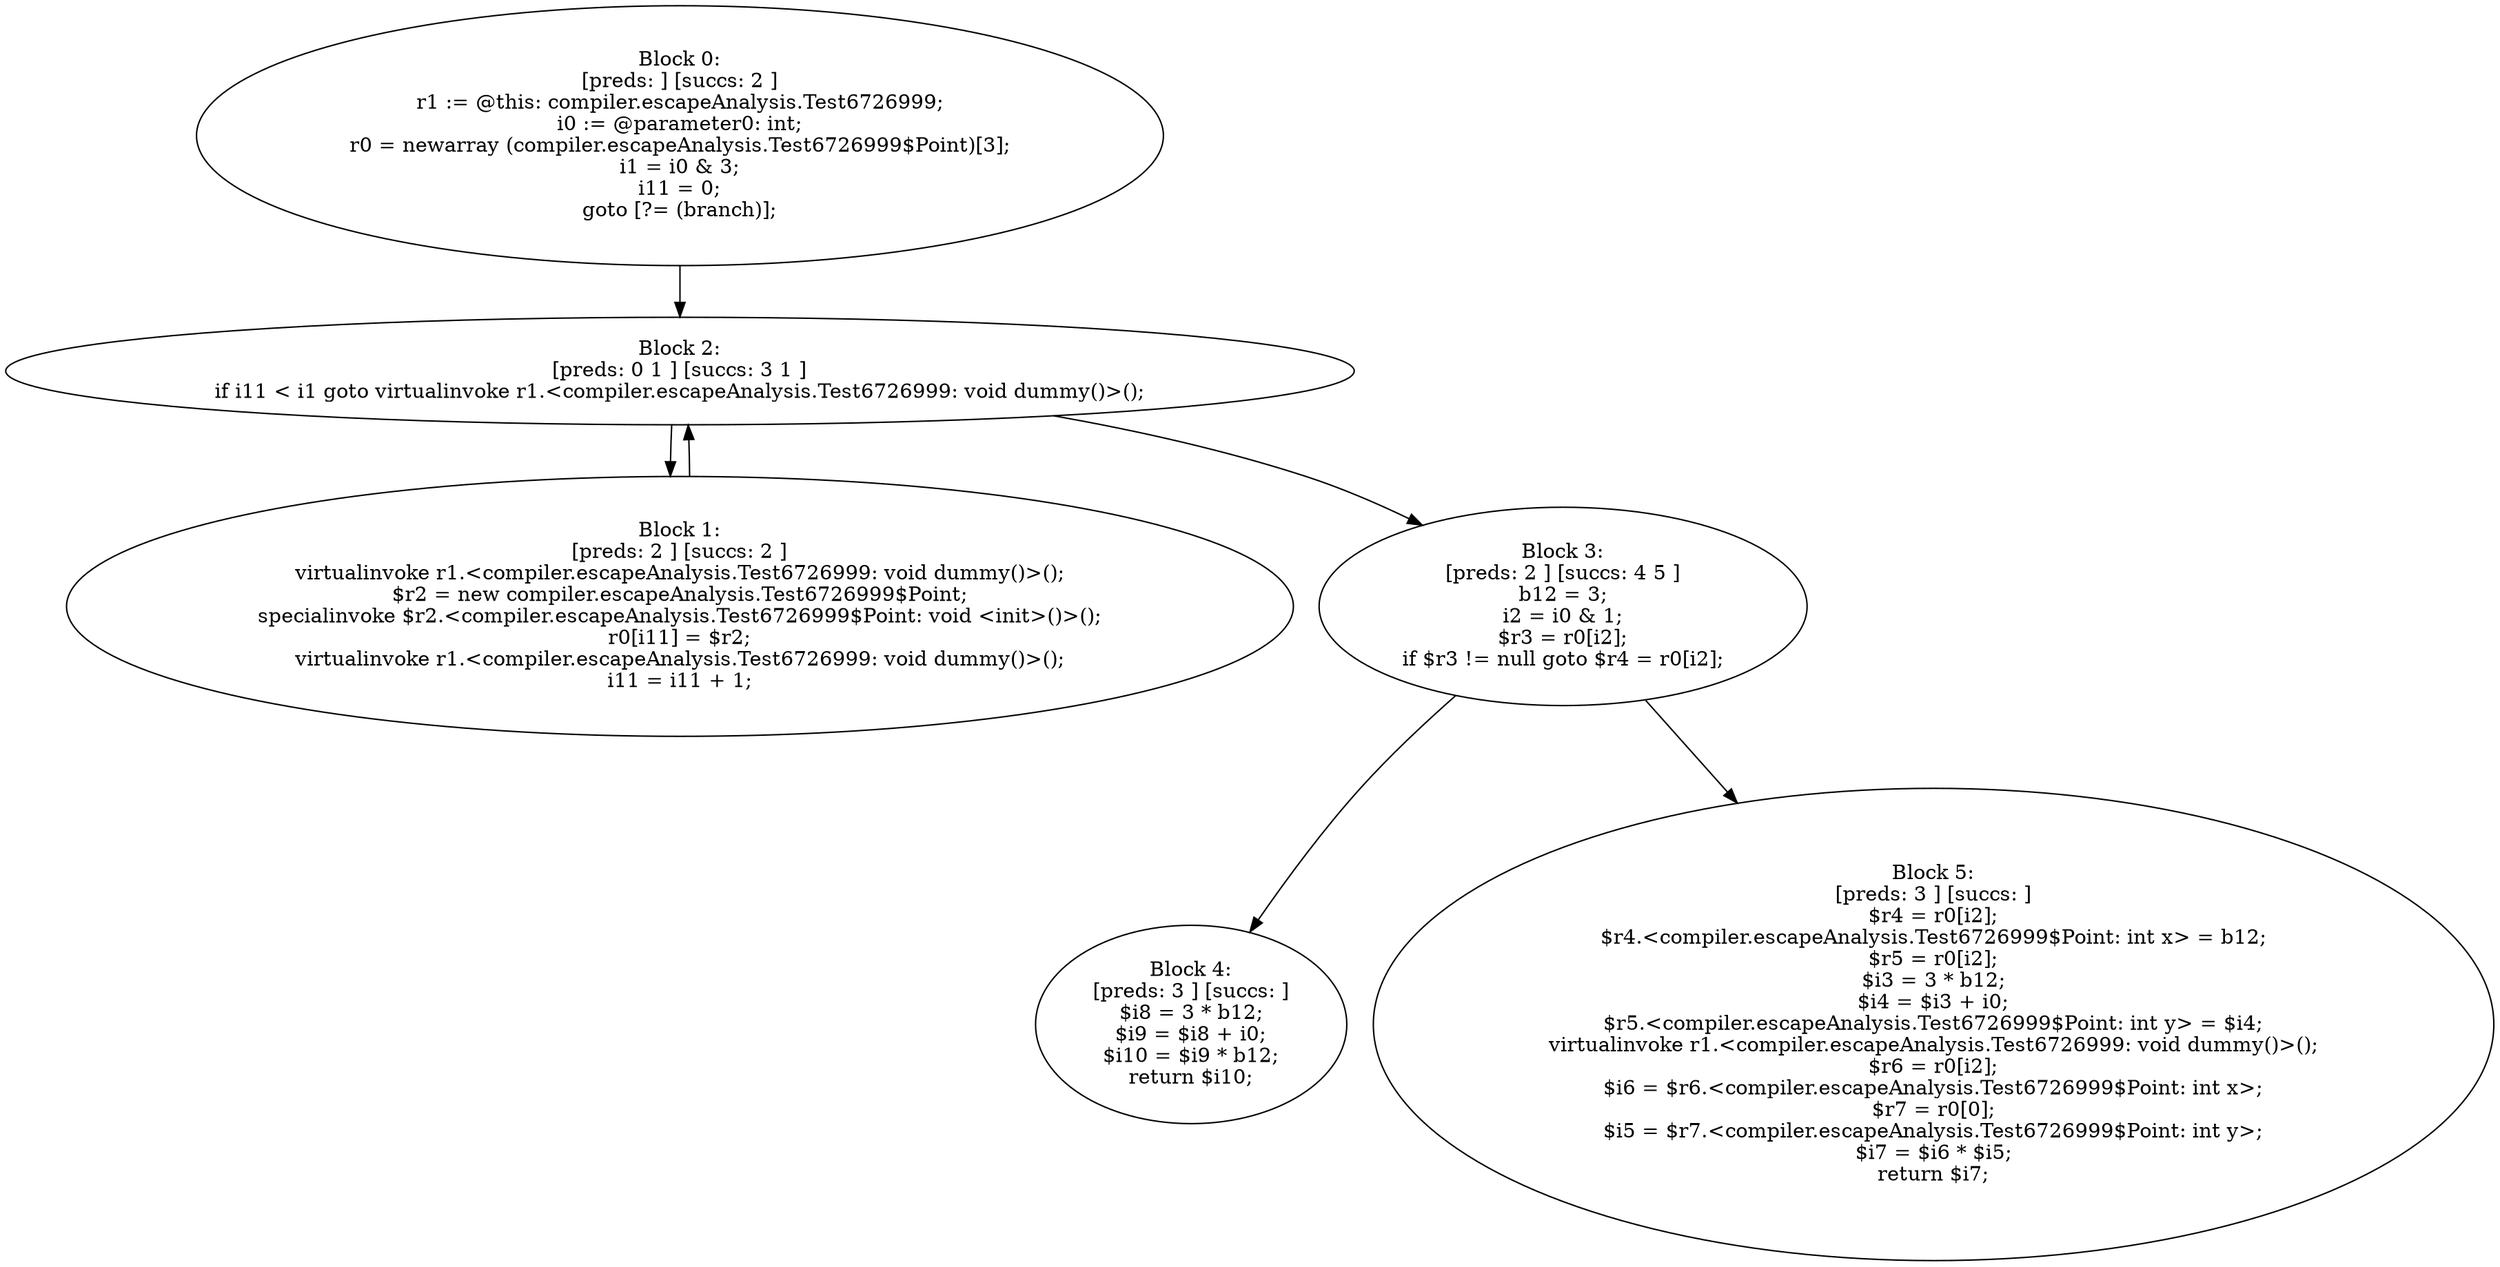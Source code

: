 digraph "unitGraph" {
    "Block 0:
[preds: ] [succs: 2 ]
r1 := @this: compiler.escapeAnalysis.Test6726999;
i0 := @parameter0: int;
r0 = newarray (compiler.escapeAnalysis.Test6726999$Point)[3];
i1 = i0 & 3;
i11 = 0;
goto [?= (branch)];
"
    "Block 1:
[preds: 2 ] [succs: 2 ]
virtualinvoke r1.<compiler.escapeAnalysis.Test6726999: void dummy()>();
$r2 = new compiler.escapeAnalysis.Test6726999$Point;
specialinvoke $r2.<compiler.escapeAnalysis.Test6726999$Point: void <init>()>();
r0[i11] = $r2;
virtualinvoke r1.<compiler.escapeAnalysis.Test6726999: void dummy()>();
i11 = i11 + 1;
"
    "Block 2:
[preds: 0 1 ] [succs: 3 1 ]
if i11 < i1 goto virtualinvoke r1.<compiler.escapeAnalysis.Test6726999: void dummy()>();
"
    "Block 3:
[preds: 2 ] [succs: 4 5 ]
b12 = 3;
i2 = i0 & 1;
$r3 = r0[i2];
if $r3 != null goto $r4 = r0[i2];
"
    "Block 4:
[preds: 3 ] [succs: ]
$i8 = 3 * b12;
$i9 = $i8 + i0;
$i10 = $i9 * b12;
return $i10;
"
    "Block 5:
[preds: 3 ] [succs: ]
$r4 = r0[i2];
$r4.<compiler.escapeAnalysis.Test6726999$Point: int x> = b12;
$r5 = r0[i2];
$i3 = 3 * b12;
$i4 = $i3 + i0;
$r5.<compiler.escapeAnalysis.Test6726999$Point: int y> = $i4;
virtualinvoke r1.<compiler.escapeAnalysis.Test6726999: void dummy()>();
$r6 = r0[i2];
$i6 = $r6.<compiler.escapeAnalysis.Test6726999$Point: int x>;
$r7 = r0[0];
$i5 = $r7.<compiler.escapeAnalysis.Test6726999$Point: int y>;
$i7 = $i6 * $i5;
return $i7;
"
    "Block 0:
[preds: ] [succs: 2 ]
r1 := @this: compiler.escapeAnalysis.Test6726999;
i0 := @parameter0: int;
r0 = newarray (compiler.escapeAnalysis.Test6726999$Point)[3];
i1 = i0 & 3;
i11 = 0;
goto [?= (branch)];
"->"Block 2:
[preds: 0 1 ] [succs: 3 1 ]
if i11 < i1 goto virtualinvoke r1.<compiler.escapeAnalysis.Test6726999: void dummy()>();
";
    "Block 1:
[preds: 2 ] [succs: 2 ]
virtualinvoke r1.<compiler.escapeAnalysis.Test6726999: void dummy()>();
$r2 = new compiler.escapeAnalysis.Test6726999$Point;
specialinvoke $r2.<compiler.escapeAnalysis.Test6726999$Point: void <init>()>();
r0[i11] = $r2;
virtualinvoke r1.<compiler.escapeAnalysis.Test6726999: void dummy()>();
i11 = i11 + 1;
"->"Block 2:
[preds: 0 1 ] [succs: 3 1 ]
if i11 < i1 goto virtualinvoke r1.<compiler.escapeAnalysis.Test6726999: void dummy()>();
";
    "Block 2:
[preds: 0 1 ] [succs: 3 1 ]
if i11 < i1 goto virtualinvoke r1.<compiler.escapeAnalysis.Test6726999: void dummy()>();
"->"Block 3:
[preds: 2 ] [succs: 4 5 ]
b12 = 3;
i2 = i0 & 1;
$r3 = r0[i2];
if $r3 != null goto $r4 = r0[i2];
";
    "Block 2:
[preds: 0 1 ] [succs: 3 1 ]
if i11 < i1 goto virtualinvoke r1.<compiler.escapeAnalysis.Test6726999: void dummy()>();
"->"Block 1:
[preds: 2 ] [succs: 2 ]
virtualinvoke r1.<compiler.escapeAnalysis.Test6726999: void dummy()>();
$r2 = new compiler.escapeAnalysis.Test6726999$Point;
specialinvoke $r2.<compiler.escapeAnalysis.Test6726999$Point: void <init>()>();
r0[i11] = $r2;
virtualinvoke r1.<compiler.escapeAnalysis.Test6726999: void dummy()>();
i11 = i11 + 1;
";
    "Block 3:
[preds: 2 ] [succs: 4 5 ]
b12 = 3;
i2 = i0 & 1;
$r3 = r0[i2];
if $r3 != null goto $r4 = r0[i2];
"->"Block 4:
[preds: 3 ] [succs: ]
$i8 = 3 * b12;
$i9 = $i8 + i0;
$i10 = $i9 * b12;
return $i10;
";
    "Block 3:
[preds: 2 ] [succs: 4 5 ]
b12 = 3;
i2 = i0 & 1;
$r3 = r0[i2];
if $r3 != null goto $r4 = r0[i2];
"->"Block 5:
[preds: 3 ] [succs: ]
$r4 = r0[i2];
$r4.<compiler.escapeAnalysis.Test6726999$Point: int x> = b12;
$r5 = r0[i2];
$i3 = 3 * b12;
$i4 = $i3 + i0;
$r5.<compiler.escapeAnalysis.Test6726999$Point: int y> = $i4;
virtualinvoke r1.<compiler.escapeAnalysis.Test6726999: void dummy()>();
$r6 = r0[i2];
$i6 = $r6.<compiler.escapeAnalysis.Test6726999$Point: int x>;
$r7 = r0[0];
$i5 = $r7.<compiler.escapeAnalysis.Test6726999$Point: int y>;
$i7 = $i6 * $i5;
return $i7;
";
}
